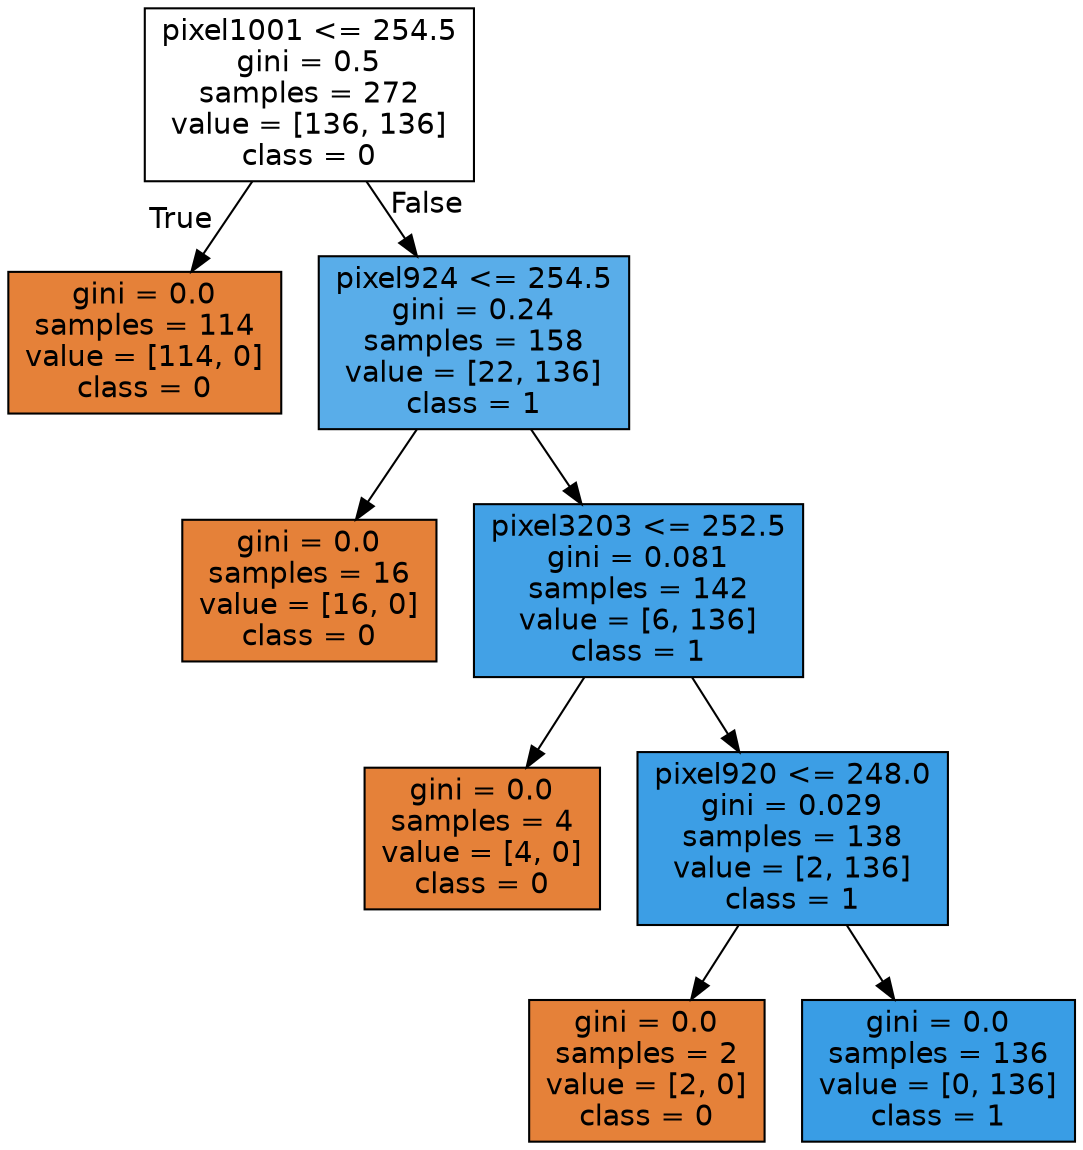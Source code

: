 digraph Tree {
node [shape=box, style="filled", color="black", fontname="helvetica"] ;
edge [fontname="helvetica"] ;
0 [label="pixel1001 <= 254.5\ngini = 0.5\nsamples = 272\nvalue = [136, 136]\nclass = 0", fillcolor="#ffffff"] ;
1 [label="gini = 0.0\nsamples = 114\nvalue = [114, 0]\nclass = 0", fillcolor="#e58139"] ;
0 -> 1 [labeldistance=2.5, labelangle=45, headlabel="True"] ;
2 [label="pixel924 <= 254.5\ngini = 0.24\nsamples = 158\nvalue = [22, 136]\nclass = 1", fillcolor="#59ade9"] ;
0 -> 2 [labeldistance=2.5, labelangle=-45, headlabel="False"] ;
3 [label="gini = 0.0\nsamples = 16\nvalue = [16, 0]\nclass = 0", fillcolor="#e58139"] ;
2 -> 3 ;
4 [label="pixel3203 <= 252.5\ngini = 0.081\nsamples = 142\nvalue = [6, 136]\nclass = 1", fillcolor="#42a1e6"] ;
2 -> 4 ;
5 [label="gini = 0.0\nsamples = 4\nvalue = [4, 0]\nclass = 0", fillcolor="#e58139"] ;
4 -> 5 ;
6 [label="pixel920 <= 248.0\ngini = 0.029\nsamples = 138\nvalue = [2, 136]\nclass = 1", fillcolor="#3c9ee5"] ;
4 -> 6 ;
7 [label="gini = 0.0\nsamples = 2\nvalue = [2, 0]\nclass = 0", fillcolor="#e58139"] ;
6 -> 7 ;
8 [label="gini = 0.0\nsamples = 136\nvalue = [0, 136]\nclass = 1", fillcolor="#399de5"] ;
6 -> 8 ;
}
